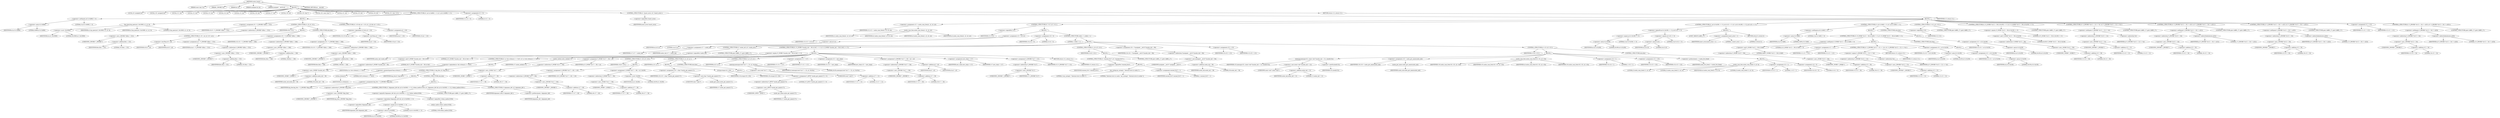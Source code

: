 digraph cache_insert {  
"1000117" [label = "(METHOD,cache_insert)" ]
"1000118" [label = "(PARAM,const char *a1)" ]
"1000119" [label = "(PARAM,_DWORD *a2)" ]
"1000120" [label = "(PARAM,int a3)" ]
"1000121" [label = "(PARAM,unsigned int a4)" ]
"1000122" [label = "(PARAM,unsigned __int16 a5)" ]
"1000123" [label = "(BLOCK,,)" ]
"1000124" [label = "(LOCAL,v9: unsigned int)" ]
"1000125" [label = "(LOCAL,v10: unsigned int)" ]
"1000126" [label = "(LOCAL,v11: int)" ]
"1000127" [label = "(LOCAL,v12: int)" ]
"1000128" [label = "(LOCAL,v13: int)" ]
"1000129" [label = "(LOCAL,v14: int)" ]
"1000130" [label = "(LOCAL,v15: int)" ]
"1000131" [label = "(LOCAL,v16: int)" ]
"1000132" [label = "(LOCAL,v17: int)" ]
"1000133" [label = "(LOCAL,v18: int)" ]
"1000134" [label = "(LOCAL,v19: char *)" ]
"1000135" [label = "(LOCAL,v20: const char *)" ]
"1000136" [label = "(LOCAL,v21: int)" ]
"1000137" [label = "(LOCAL,v23: int)" ]
"1000138" [label = "(LOCAL,v24: int)" ]
"1000139" [label = "(LOCAL,v25: char [ 16 ])" ]
"1000140" [label = "(CONTROL_STRUCTURE,if ( (a5 & 0x980) != 0 ),if ( (a5 & 0x980) != 0 ))" ]
"1000141" [label = "(<operator>.notEquals,(a5 & 0x980) != 0)" ]
"1000142" [label = "(<operator>.and,a5 & 0x980)" ]
"1000143" [label = "(IDENTIFIER,a5,a5 & 0x980)" ]
"1000144" [label = "(LITERAL,0x980,a5 & 0x980)" ]
"1000145" [label = "(LITERAL,0,(a5 & 0x980) != 0)" ]
"1000146" [label = "(BLOCK,,)" ]
"1000147" [label = "(log_query,log_query(a5 | 0x10000, a1, a2, 0))" ]
"1000148" [label = "(<operator>.or,a5 | 0x10000)" ]
"1000149" [label = "(IDENTIFIER,a5,a5 | 0x10000)" ]
"1000150" [label = "(LITERAL,0x10000,a5 | 0x10000)" ]
"1000151" [label = "(IDENTIFIER,a1,log_query(a5 | 0x10000, a1, a2, 0))" ]
"1000152" [label = "(IDENTIFIER,a2,log_query(a5 | 0x10000, a1, a2, 0))" ]
"1000153" [label = "(LITERAL,0,log_query(a5 | 0x10000, a1, a2, 0))" ]
"1000154" [label = "(<operator>.assignment,v9 = *(_DWORD *)(fbss + 252))" ]
"1000155" [label = "(IDENTIFIER,v9,v9 = *(_DWORD *)(fbss + 252))" ]
"1000156" [label = "(<operator>.indirection,*(_DWORD *)(fbss + 252))" ]
"1000157" [label = "(<operator>.cast,(_DWORD *)(fbss + 252))" ]
"1000158" [label = "(UNKNOWN,_DWORD *,_DWORD *)" ]
"1000159" [label = "(<operator>.addition,fbss + 252)" ]
"1000160" [label = "(IDENTIFIER,fbss,fbss + 252)" ]
"1000161" [label = "(LITERAL,252,fbss + 252)" ]
"1000162" [label = "(CONTROL_STRUCTURE,if ( v9 ),if ( v9 ))" ]
"1000163" [label = "(IDENTIFIER,v9,if ( v9 ))" ]
"1000164" [label = "(BLOCK,,)" ]
"1000165" [label = "(CONTROL_STRUCTURE,if ( v9 < a4 ),if ( v9 < a4 ))" ]
"1000166" [label = "(<operator>.lessThan,v9 < a4)" ]
"1000167" [label = "(IDENTIFIER,v9,v9 < a4)" ]
"1000168" [label = "(IDENTIFIER,a4,v9 < a4)" ]
"1000169" [label = "(<operator>.assignment,a4 = *(_DWORD *)(fbss + 252))" ]
"1000170" [label = "(IDENTIFIER,a4,a4 = *(_DWORD *)(fbss + 252))" ]
"1000171" [label = "(<operator>.indirection,*(_DWORD *)(fbss + 252))" ]
"1000172" [label = "(<operator>.cast,(_DWORD *)(fbss + 252))" ]
"1000173" [label = "(UNKNOWN,_DWORD *,_DWORD *)" ]
"1000174" [label = "(<operator>.addition,fbss + 252)" ]
"1000175" [label = "(IDENTIFIER,fbss,fbss + 252)" ]
"1000176" [label = "(LITERAL,252,fbss + 252)" ]
"1000177" [label = "(<operator>.assignment,v10 = *(_DWORD *)(fbss + 248))" ]
"1000178" [label = "(IDENTIFIER,v10,v10 = *(_DWORD *)(fbss + 248))" ]
"1000179" [label = "(<operator>.indirection,*(_DWORD *)(fbss + 248))" ]
"1000180" [label = "(<operator>.cast,(_DWORD *)(fbss + 248))" ]
"1000181" [label = "(UNKNOWN,_DWORD *,_DWORD *)" ]
"1000182" [label = "(<operator>.addition,fbss + 248)" ]
"1000183" [label = "(IDENTIFIER,fbss,fbss + 248)" ]
"1000184" [label = "(LITERAL,248,fbss + 248)" ]
"1000185" [label = "(CONTROL_STRUCTURE,else,else)" ]
"1000186" [label = "(BLOCK,,)" ]
"1000187" [label = "(<operator>.assignment,v10 = *(_DWORD *)(fbss + 248))" ]
"1000188" [label = "(IDENTIFIER,v10,v10 = *(_DWORD *)(fbss + 248))" ]
"1000189" [label = "(<operator>.indirection,*(_DWORD *)(fbss + 248))" ]
"1000190" [label = "(<operator>.cast,(_DWORD *)(fbss + 248))" ]
"1000191" [label = "(UNKNOWN,_DWORD *,_DWORD *)" ]
"1000192" [label = "(<operator>.addition,fbss + 248)" ]
"1000193" [label = "(IDENTIFIER,fbss,fbss + 248)" ]
"1000194" [label = "(LITERAL,248,fbss + 248)" ]
"1000195" [label = "(CONTROL_STRUCTURE,if ( v10 && a4 < v10 ),if ( v10 && a4 < v10 ))" ]
"1000196" [label = "(<operator>.logicalAnd,v10 && a4 < v10)" ]
"1000197" [label = "(IDENTIFIER,v10,v10 && a4 < v10)" ]
"1000198" [label = "(<operator>.lessThan,a4 < v10)" ]
"1000199" [label = "(IDENTIFIER,a4,a4 < v10)" ]
"1000200" [label = "(IDENTIFIER,v10,a4 < v10)" ]
"1000201" [label = "(<operator>.assignment,a4 = v10)" ]
"1000202" [label = "(IDENTIFIER,a4,a4 = v10)" ]
"1000203" [label = "(IDENTIFIER,v10,a4 = v10)" ]
"1000204" [label = "(<operator>.assignment,v11 = 0)" ]
"1000205" [label = "(IDENTIFIER,v11,v11 = 0)" ]
"1000206" [label = "(LITERAL,0,v11 = 0)" ]
"1000207" [label = "(CONTROL_STRUCTURE,if ( !insert_error ),if ( !insert_error ))" ]
"1000208" [label = "(<operator>.logicalNot,!insert_error)" ]
"1000209" [label = "(IDENTIFIER,insert_error,!insert_error)" ]
"1000210" [label = "(BLOCK,,)" ]
"1000211" [label = "(<operator>.assignment,v12 = cache_scan_free(a1, a2, a3, a5))" ]
"1000212" [label = "(IDENTIFIER,v12,v12 = cache_scan_free(a1, a2, a3, a5))" ]
"1000213" [label = "(cache_scan_free,cache_scan_free(a1, a2, a3, a5))" ]
"1000214" [label = "(IDENTIFIER,a1,cache_scan_free(a1, a2, a3, a5))" ]
"1000215" [label = "(IDENTIFIER,a2,cache_scan_free(a1, a2, a3, a5))" ]
"1000216" [label = "(IDENTIFIER,a3,cache_scan_free(a1, a2, a3, a5))" ]
"1000217" [label = "(IDENTIFIER,a5,cache_scan_free(a1, a2, a3, a5))" ]
"1000218" [label = "(CONTROL_STRUCTURE,if ( !v12 ),if ( !v12 ))" ]
"1000219" [label = "(<operator>.logicalNot,!v12)" ]
"1000220" [label = "(IDENTIFIER,v12,!v12)" ]
"1000221" [label = "(BLOCK,,)" ]
"1000222" [label = "(<operator>.assignment,v13 = a5 & 4)" ]
"1000223" [label = "(IDENTIFIER,v13,v13 = a5 & 4)" ]
"1000224" [label = "(<operator>.and,a5 & 4)" ]
"1000225" [label = "(IDENTIFIER,a5,a5 & 4)" ]
"1000226" [label = "(LITERAL,4,a5 & 4)" ]
"1000227" [label = "(<operator>.assignment,v14 = 0)" ]
"1000228" [label = "(IDENTIFIER,v14,v14 = 0)" ]
"1000229" [label = "(LITERAL,0,v14 = 0)" ]
"1000230" [label = "(CONTROL_STRUCTURE,while ( 1 ),while ( 1 ))" ]
"1000231" [label = "(LITERAL,1,while ( 1 ))" ]
"1000232" [label = "(BLOCK,,)" ]
"1000233" [label = "(<operator>.assignment,v17 = cache_tail)" ]
"1000234" [label = "(IDENTIFIER,v17,v17 = cache_tail)" ]
"1000235" [label = "(IDENTIFIER,cache_tail,v17 = cache_tail)" ]
"1000236" [label = "(CONTROL_STRUCTURE,if ( !cache_tail ),if ( !cache_tail ))" ]
"1000237" [label = "(<operator>.logicalNot,!cache_tail)" ]
"1000238" [label = "(IDENTIFIER,cache_tail,!cache_tail)" ]
"1000239" [label = "(CONTROL_STRUCTURE,goto LABEL_27;,goto LABEL_27;)" ]
"1000240" [label = "(CONTROL_STRUCTURE,if ( (*(_WORD *)(cache_tail + 36) & 0xC) == 0 ),if ( (*(_WORD *)(cache_tail + 36) & 0xC) == 0 ))" ]
"1000241" [label = "(<operator>.equals,(*(_WORD *)(cache_tail + 36) & 0xC) == 0)" ]
"1000242" [label = "(<operator>.and,*(_WORD *)(cache_tail + 36) & 0xC)" ]
"1000243" [label = "(<operator>.indirection,*(_WORD *)(cache_tail + 36))" ]
"1000244" [label = "(<operator>.cast,(_WORD *)(cache_tail + 36))" ]
"1000245" [label = "(UNKNOWN,_WORD *,_WORD *)" ]
"1000246" [label = "(<operator>.addition,cache_tail + 36)" ]
"1000247" [label = "(IDENTIFIER,cache_tail,cache_tail + 36)" ]
"1000248" [label = "(LITERAL,36,cache_tail + 36)" ]
"1000249" [label = "(LITERAL,0xC,*(_WORD *)(cache_tail + 36) & 0xC)" ]
"1000250" [label = "(LITERAL,0,(*(_WORD *)(cache_tail + 36) & 0xC) == 0)" ]
"1000251" [label = "(BLOCK,,)" ]
"1000252" [label = "(CONTROL_STRUCTURE,if ( a1 && strlen(a1) >= 0x32 ),if ( a1 && strlen(a1) >= 0x32 ))" ]
"1000253" [label = "(<operator>.logicalAnd,a1 && strlen(a1) >= 0x32)" ]
"1000254" [label = "(IDENTIFIER,a1,a1 && strlen(a1) >= 0x32)" ]
"1000255" [label = "(<operator>.greaterEqualsThan,strlen(a1) >= 0x32)" ]
"1000256" [label = "(strlen,strlen(a1))" ]
"1000257" [label = "(IDENTIFIER,a1,strlen(a1))" ]
"1000258" [label = "(LITERAL,0x32,strlen(a1) >= 0x32)" ]
"1000259" [label = "(BLOCK,,)" ]
"1000260" [label = "(CONTROL_STRUCTURE,if ( big_free ),if ( big_free ))" ]
"1000261" [label = "(IDENTIFIER,big_free,if ( big_free ))" ]
"1000262" [label = "(BLOCK,,)" ]
"1000263" [label = "(<operator>.assignment,big_free = *(_DWORD *)big_free)" ]
"1000264" [label = "(IDENTIFIER,big_free,big_free = *(_DWORD *)big_free)" ]
"1000265" [label = "(<operator>.indirection,*(_DWORD *)big_free)" ]
"1000266" [label = "(<operator>.cast,(_DWORD *)big_free)" ]
"1000267" [label = "(UNKNOWN,_DWORD *,_DWORD *)" ]
"1000268" [label = "(IDENTIFIER,big_free,(_DWORD *)big_free)" ]
"1000269" [label = "(CONTROL_STRUCTURE,else,else)" ]
"1000270" [label = "(BLOCK,,)" ]
"1000271" [label = "(CONTROL_STRUCTURE,if ( !bignames_left && (a5 & 0x5000) == 0 || !whine_malloc(1028) ),if ( !bignames_left && (a5 & 0x5000) == 0 || !whine_malloc(1028) ))" ]
"1000272" [label = "(<operator>.logicalOr,!bignames_left && (a5 & 0x5000) == 0 || !whine_malloc(1028))" ]
"1000273" [label = "(<operator>.logicalAnd,!bignames_left && (a5 & 0x5000) == 0)" ]
"1000274" [label = "(<operator>.logicalNot,!bignames_left)" ]
"1000275" [label = "(IDENTIFIER,bignames_left,!bignames_left)" ]
"1000276" [label = "(<operator>.equals,(a5 & 0x5000) == 0)" ]
"1000277" [label = "(<operator>.and,a5 & 0x5000)" ]
"1000278" [label = "(IDENTIFIER,a5,a5 & 0x5000)" ]
"1000279" [label = "(LITERAL,0x5000,a5 & 0x5000)" ]
"1000280" [label = "(LITERAL,0,(a5 & 0x5000) == 0)" ]
"1000281" [label = "(<operator>.logicalNot,!whine_malloc(1028))" ]
"1000282" [label = "(whine_malloc,whine_malloc(1028))" ]
"1000283" [label = "(LITERAL,1028,whine_malloc(1028))" ]
"1000284" [label = "(CONTROL_STRUCTURE,goto LABEL_27;,goto LABEL_27;)" ]
"1000285" [label = "(CONTROL_STRUCTURE,if ( bignames_left ),if ( bignames_left ))" ]
"1000286" [label = "(IDENTIFIER,bignames_left,if ( bignames_left ))" ]
"1000287" [label = "(<operator>.preDecrement,--bignames_left)" ]
"1000288" [label = "(IDENTIFIER,bignames_left,--bignames_left)" ]
"1000289" [label = "(cache_unlink,cache_unlink(v17))" ]
"1000290" [label = "(IDENTIFIER,v17,cache_unlink(v17))" ]
"1000291" [label = "(<operator>.assignment,*(_WORD *)(v17 + 36) = a5)" ]
"1000292" [label = "(<operator>.indirection,*(_WORD *)(v17 + 36))" ]
"1000293" [label = "(<operator>.cast,(_WORD *)(v17 + 36))" ]
"1000294" [label = "(UNKNOWN,_WORD *,_WORD *)" ]
"1000295" [label = "(<operator>.addition,v17 + 36)" ]
"1000296" [label = "(IDENTIFIER,v17,v17 + 36)" ]
"1000297" [label = "(LITERAL,36,v17 + 36)" ]
"1000298" [label = "(IDENTIFIER,a5,*(_WORD *)(v17 + 36) = a5)" ]
"1000299" [label = "(CONTROL_STRUCTURE,if ( v18 ),if ( v18 ))" ]
"1000300" [label = "(IDENTIFIER,v18,if ( v18 ))" ]
"1000301" [label = "(BLOCK,,)" ]
"1000302" [label = "(<operator>.assignment,*(_DWORD *)(v17 + 40) = v18)" ]
"1000303" [label = "(<operator>.indirection,*(_DWORD *)(v17 + 40))" ]
"1000304" [label = "(<operator>.cast,(_DWORD *)(v17 + 40))" ]
"1000305" [label = "(UNKNOWN,_DWORD *,_DWORD *)" ]
"1000306" [label = "(<operator>.addition,v17 + 40)" ]
"1000307" [label = "(IDENTIFIER,v17,v17 + 40)" ]
"1000308" [label = "(LITERAL,40,v17 + 40)" ]
"1000309" [label = "(IDENTIFIER,v18,*(_DWORD *)(v17 + 40) = v18)" ]
"1000310" [label = "(<operator>.assignment,*(_WORD *)(v17 + 36) = a5 | 0x200)" ]
"1000311" [label = "(<operator>.indirection,*(_WORD *)(v17 + 36))" ]
"1000312" [label = "(<operator>.cast,(_WORD *)(v17 + 36))" ]
"1000313" [label = "(UNKNOWN,_WORD *,_WORD *)" ]
"1000314" [label = "(<operator>.addition,v17 + 36)" ]
"1000315" [label = "(IDENTIFIER,v17,v17 + 36)" ]
"1000316" [label = "(LITERAL,36,v17 + 36)" ]
"1000317" [label = "(<operator>.or,a5 | 0x200)" ]
"1000318" [label = "(IDENTIFIER,a5,a5 | 0x200)" ]
"1000319" [label = "(LITERAL,0x200,a5 | 0x200)" ]
"1000320" [label = "(CONTROL_STRUCTURE,if ( a1 ),if ( a1 ))" ]
"1000321" [label = "(IDENTIFIER,a1,if ( a1 ))" ]
"1000322" [label = "(BLOCK,,)" ]
"1000323" [label = "(<operator>.assignment,v19 = (char *)cache_get_name(v17))" ]
"1000324" [label = "(IDENTIFIER,v19,v19 = (char *)cache_get_name(v17))" ]
"1000325" [label = "(<operator>.cast,(char *)cache_get_name(v17))" ]
"1000326" [label = "(UNKNOWN,char *,char *)" ]
"1000327" [label = "(cache_get_name,cache_get_name(v17))" ]
"1000328" [label = "(IDENTIFIER,v17,cache_get_name(v17))" ]
"1000329" [label = "(strcpy,strcpy(v19, v20))" ]
"1000330" [label = "(IDENTIFIER,v19,strcpy(v19, v20))" ]
"1000331" [label = "(IDENTIFIER,v20,strcpy(v19, v20))" ]
"1000332" [label = "(CONTROL_STRUCTURE,else,else)" ]
"1000333" [label = "(BLOCK,,)" ]
"1000334" [label = "(<operator>.assignment,*(_BYTE *)cache_get_name(v17) = 0)" ]
"1000335" [label = "(<operator>.indirection,*(_BYTE *)cache_get_name(v17))" ]
"1000336" [label = "(<operator>.cast,(_BYTE *)cache_get_name(v17))" ]
"1000337" [label = "(UNKNOWN,_BYTE *,_BYTE *)" ]
"1000338" [label = "(cache_get_name,cache_get_name(v17))" ]
"1000339" [label = "(IDENTIFIER,v17,cache_get_name(v17))" ]
"1000340" [label = "(LITERAL,0,*(_BYTE *)cache_get_name(v17) = 0)" ]
"1000341" [label = "(CONTROL_STRUCTURE,if ( a2 ),if ( a2 ))" ]
"1000342" [label = "(IDENTIFIER,a2,if ( a2 ))" ]
"1000343" [label = "(memcpy,memcpy((void *)(v17 + 12), a2, 0x10u))" ]
"1000344" [label = "(<operator>.cast,(void *)(v17 + 12))" ]
"1000345" [label = "(UNKNOWN,void *,void *)" ]
"1000346" [label = "(<operator>.addition,v17 + 12)" ]
"1000347" [label = "(IDENTIFIER,v17,v17 + 12)" ]
"1000348" [label = "(LITERAL,12,v17 + 12)" ]
"1000349" [label = "(IDENTIFIER,a2,memcpy((void *)(v17 + 12), a2, 0x10u))" ]
"1000350" [label = "(LITERAL,0x10u,memcpy((void *)(v17 + 12), a2, 0x10u))" ]
"1000351" [label = "(<operator>.assignment,v11 = v17)" ]
"1000352" [label = "(IDENTIFIER,v11,v11 = v17)" ]
"1000353" [label = "(IDENTIFIER,v17,v11 = v17)" ]
"1000354" [label = "(<operator>.assignment,v21 = new_chain)" ]
"1000355" [label = "(IDENTIFIER,v21,v21 = new_chain)" ]
"1000356" [label = "(IDENTIFIER,new_chain,v21 = new_chain)" ]
"1000357" [label = "(<operator>.assignment,*(_DWORD *)(v17 + 28) = a4 + a3)" ]
"1000358" [label = "(<operator>.indirection,*(_DWORD *)(v17 + 28))" ]
"1000359" [label = "(<operator>.cast,(_DWORD *)(v17 + 28))" ]
"1000360" [label = "(UNKNOWN,_DWORD *,_DWORD *)" ]
"1000361" [label = "(<operator>.addition,v17 + 28)" ]
"1000362" [label = "(IDENTIFIER,v17,v17 + 28)" ]
"1000363" [label = "(LITERAL,28,v17 + 28)" ]
"1000364" [label = "(<operator>.addition,a4 + a3)" ]
"1000365" [label = "(IDENTIFIER,a4,a4 + a3)" ]
"1000366" [label = "(IDENTIFIER,a3,a4 + a3)" ]
"1000367" [label = "(<operator>.assignment,new_chain = v17)" ]
"1000368" [label = "(IDENTIFIER,new_chain,new_chain = v17)" ]
"1000369" [label = "(IDENTIFIER,v17,new_chain = v17)" ]
"1000370" [label = "(<operator>.assignment,*(_DWORD *)v17 = v21)" ]
"1000371" [label = "(<operator>.indirection,*(_DWORD *)v17)" ]
"1000372" [label = "(<operator>.cast,(_DWORD *)v17)" ]
"1000373" [label = "(UNKNOWN,_DWORD *,_DWORD *)" ]
"1000374" [label = "(IDENTIFIER,v17,(_DWORD *)v17)" ]
"1000375" [label = "(IDENTIFIER,v21,*(_DWORD *)v17 = v21)" ]
"1000376" [label = "(RETURN,return v11;,return v11;)" ]
"1000377" [label = "(IDENTIFIER,v11,return v11;)" ]
"1000378" [label = "(CONTROL_STRUCTURE,if ( v14 ),if ( v14 ))" ]
"1000379" [label = "(IDENTIFIER,v14,if ( v14 ))" ]
"1000380" [label = "(BLOCK,,)" ]
"1000381" [label = "(CONTROL_STRUCTURE,if ( !warned_8147 ),if ( !warned_8147 ))" ]
"1000382" [label = "(<operator>.logicalNot,!warned_8147)" ]
"1000383" [label = "(IDENTIFIER,warned_8147,!warned_8147)" ]
"1000384" [label = "(BLOCK,,)" ]
"1000385" [label = "(my_syslog,my_syslog(3, \"Internal error in cache.\"))" ]
"1000386" [label = "(LITERAL,3,my_syslog(3, \"Internal error in cache.\"))" ]
"1000387" [label = "(LITERAL,\"Internal error in cache.\",my_syslog(3, \"Internal error in cache.\"))" ]
"1000388" [label = "(<operator>.assignment,warned_8147 = 1)" ]
"1000389" [label = "(IDENTIFIER,warned_8147,warned_8147 = 1)" ]
"1000390" [label = "(LITERAL,1,warned_8147 = 1)" ]
"1000391" [label = "(CONTROL_STRUCTURE,goto LABEL_27;,goto LABEL_27;)" ]
"1000392" [label = "(<operator>.assignment,v24 = *(unsigned __int16 *)(cache_tail + 36))" ]
"1000393" [label = "(IDENTIFIER,v24,v24 = *(unsigned __int16 *)(cache_tail + 36))" ]
"1000394" [label = "(<operator>.indirection,*(unsigned __int16 *)(cache_tail + 36))" ]
"1000395" [label = "(<operator>.cast,(unsigned __int16 *)(cache_tail + 36))" ]
"1000396" [label = "(UNKNOWN,unsigned __int16 *,unsigned __int16 *)" ]
"1000397" [label = "(<operator>.addition,cache_tail + 36)" ]
"1000398" [label = "(IDENTIFIER,cache_tail,cache_tail + 36)" ]
"1000399" [label = "(LITERAL,36,cache_tail + 36)" ]
"1000400" [label = "(<operator>.assignment,v23 = v13)" ]
"1000401" [label = "(IDENTIFIER,v23,v23 = v13)" ]
"1000402" [label = "(IDENTIFIER,v13,v23 = v13)" ]
"1000403" [label = "(CONTROL_STRUCTURE,if ( v13 ),if ( v13 ))" ]
"1000404" [label = "(IDENTIFIER,v13,if ( v13 ))" ]
"1000405" [label = "(BLOCK,,)" ]
"1000406" [label = "(memcpy,memcpy(v25, (const void *)(cache_tail + 12), sizeof(v25)))" ]
"1000407" [label = "(IDENTIFIER,v25,memcpy(v25, (const void *)(cache_tail + 12), sizeof(v25)))" ]
"1000408" [label = "(<operator>.cast,(const void *)(cache_tail + 12))" ]
"1000409" [label = "(UNKNOWN,const void *,const void *)" ]
"1000410" [label = "(<operator>.addition,cache_tail + 12)" ]
"1000411" [label = "(IDENTIFIER,cache_tail,cache_tail + 12)" ]
"1000412" [label = "(LITERAL,12,cache_tail + 12)" ]
"1000413" [label = "(<operator>.sizeOf,sizeof(v25))" ]
"1000414" [label = "(IDENTIFIER,v25,sizeof(v25))" ]
"1000415" [label = "(<operator>.assignment,v16 = cache_get_name(cache_tail))" ]
"1000416" [label = "(IDENTIFIER,v16,v16 = cache_get_name(cache_tail))" ]
"1000417" [label = "(cache_get_name,cache_get_name(cache_tail))" ]
"1000418" [label = "(IDENTIFIER,cache_tail,cache_get_name(cache_tail))" ]
"1000419" [label = "(cache_scan_free,cache_scan_free(v16, v25, a3, v24))" ]
"1000420" [label = "(IDENTIFIER,v16,cache_scan_free(v16, v25, a3, v24))" ]
"1000421" [label = "(IDENTIFIER,v25,cache_scan_free(v16, v25, a3, v24))" ]
"1000422" [label = "(IDENTIFIER,a3,cache_scan_free(v16, v25, a3, v24))" ]
"1000423" [label = "(IDENTIFIER,v24,cache_scan_free(v16, v25, a3, v24))" ]
"1000424" [label = "(<operator>.assignment,v14 = 1)" ]
"1000425" [label = "(IDENTIFIER,v14,v14 = 1)" ]
"1000426" [label = "(LITERAL,1,v14 = 1)" ]
"1000427" [label = "(<operator>.assignment,v13 = v23)" ]
"1000428" [label = "(IDENTIFIER,v13,v13 = v23)" ]
"1000429" [label = "(IDENTIFIER,v23,v13 = v23)" ]
"1000430" [label = "(<operator>.preIncrement,++cache_live_freed)" ]
"1000431" [label = "(IDENTIFIER,cache_live_freed,++cache_live_freed)" ]
"1000432" [label = "(CONTROL_STRUCTURE,else,else)" ]
"1000433" [label = "(BLOCK,,)" ]
"1000434" [label = "(cache_scan_free,cache_scan_free(0, 0, a3, 0))" ]
"1000435" [label = "(LITERAL,0,cache_scan_free(0, 0, a3, 0))" ]
"1000436" [label = "(LITERAL,0,cache_scan_free(0, 0, a3, 0))" ]
"1000437" [label = "(IDENTIFIER,a3,cache_scan_free(0, 0, a3, 0))" ]
"1000438" [label = "(LITERAL,0,cache_scan_free(0, 0, a3, 0))" ]
"1000439" [label = "(<operator>.assignment,v13 = 1)" ]
"1000440" [label = "(IDENTIFIER,v13,v13 = 1)" ]
"1000441" [label = "(LITERAL,1,v13 = 1)" ]
"1000442" [label = "(<operator>.assignment,v14 = 0)" ]
"1000443" [label = "(IDENTIFIER,v14,v14 = 0)" ]
"1000444" [label = "(LITERAL,0,v14 = 0)" ]
"1000445" [label = "(CONTROL_STRUCTURE,if ( (a5 & 0x180) == 0 || (a5 & 8) == 0 ),if ( (a5 & 0x180) == 0 || (a5 & 8) == 0 ))" ]
"1000446" [label = "(<operator>.logicalOr,(a5 & 0x180) == 0 || (a5 & 8) == 0)" ]
"1000447" [label = "(<operator>.equals,(a5 & 0x180) == 0)" ]
"1000448" [label = "(<operator>.and,a5 & 0x180)" ]
"1000449" [label = "(IDENTIFIER,a5,a5 & 0x180)" ]
"1000450" [label = "(LITERAL,0x180,a5 & 0x180)" ]
"1000451" [label = "(LITERAL,0,(a5 & 0x180) == 0)" ]
"1000452" [label = "(<operator>.equals,(a5 & 8) == 0)" ]
"1000453" [label = "(<operator>.and,a5 & 8)" ]
"1000454" [label = "(IDENTIFIER,a5,a5 & 8)" ]
"1000455" [label = "(LITERAL,8,a5 & 8)" ]
"1000456" [label = "(LITERAL,0,(a5 & 8) == 0)" ]
"1000457" [label = "(BLOCK,,)" ]
"1000458" [label = "(JUMP_TARGET,LABEL_27)" ]
"1000459" [label = "(<operator>.assignment,insert_error = 1)" ]
"1000460" [label = "(IDENTIFIER,insert_error,insert_error = 1)" ]
"1000461" [label = "(LITERAL,1,insert_error = 1)" ]
"1000462" [label = "(RETURN,return 0;,return 0;)" ]
"1000463" [label = "(LITERAL,0,return 0;)" ]
"1000464" [label = "(CONTROL_STRUCTURE,if ( (a5 & 0x80) != 0 ),if ( (a5 & 0x80) != 0 ))" ]
"1000465" [label = "(<operator>.notEquals,(a5 & 0x80) != 0)" ]
"1000466" [label = "(<operator>.and,a5 & 0x80)" ]
"1000467" [label = "(IDENTIFIER,a5,a5 & 0x80)" ]
"1000468" [label = "(LITERAL,0x80,a5 & 0x80)" ]
"1000469" [label = "(LITERAL,0,(a5 & 0x80) != 0)" ]
"1000470" [label = "(BLOCK,,)" ]
"1000471" [label = "(CONTROL_STRUCTURE,if ( (*(_WORD *)(v12 + 36) & 0x80) != 0 ),if ( (*(_WORD *)(v12 + 36) & 0x80) != 0 ))" ]
"1000472" [label = "(<operator>.notEquals,(*(_WORD *)(v12 + 36) & 0x80) != 0)" ]
"1000473" [label = "(<operator>.and,*(_WORD *)(v12 + 36) & 0x80)" ]
"1000474" [label = "(<operator>.indirection,*(_WORD *)(v12 + 36))" ]
"1000475" [label = "(<operator>.cast,(_WORD *)(v12 + 36))" ]
"1000476" [label = "(UNKNOWN,_WORD *,_WORD *)" ]
"1000477" [label = "(<operator>.addition,v12 + 36)" ]
"1000478" [label = "(IDENTIFIER,v12,v12 + 36)" ]
"1000479" [label = "(LITERAL,36,v12 + 36)" ]
"1000480" [label = "(LITERAL,0x80,*(_WORD *)(v12 + 36) & 0x80)" ]
"1000481" [label = "(LITERAL,0,(*(_WORD *)(v12 + 36) & 0x80) != 0)" ]
"1000482" [label = "(BLOCK,,)" ]
"1000483" [label = "(<operator>.assignment,v11 = v12)" ]
"1000484" [label = "(IDENTIFIER,v11,v11 = v12)" ]
"1000485" [label = "(IDENTIFIER,v12,v11 = v12)" ]
"1000486" [label = "(CONTROL_STRUCTURE,if ( *(_DWORD *)(v12 + 12) == *a2 ),if ( *(_DWORD *)(v12 + 12) == *a2 ))" ]
"1000487" [label = "(<operator>.equals,*(_DWORD *)(v12 + 12) == *a2)" ]
"1000488" [label = "(<operator>.indirection,*(_DWORD *)(v12 + 12))" ]
"1000489" [label = "(<operator>.cast,(_DWORD *)(v12 + 12))" ]
"1000490" [label = "(UNKNOWN,_DWORD *,_DWORD *)" ]
"1000491" [label = "(<operator>.addition,v12 + 12)" ]
"1000492" [label = "(IDENTIFIER,v12,v12 + 12)" ]
"1000493" [label = "(LITERAL,12,v12 + 12)" ]
"1000494" [label = "(<operator>.indirection,*a2)" ]
"1000495" [label = "(IDENTIFIER,a2,*(_DWORD *)(v12 + 12) == *a2)" ]
"1000496" [label = "(RETURN,return v11;,return v11;)" ]
"1000497" [label = "(IDENTIFIER,v11,return v11;)" ]
"1000498" [label = "(<operator>.assignment,v15 = a5 & 0x100)" ]
"1000499" [label = "(IDENTIFIER,v15,v15 = a5 & 0x100)" ]
"1000500" [label = "(<operator>.and,a5 & 0x100)" ]
"1000501" [label = "(IDENTIFIER,a5,a5 & 0x100)" ]
"1000502" [label = "(LITERAL,0x100,a5 & 0x100)" ]
"1000503" [label = "(CONTROL_STRUCTURE,else,else)" ]
"1000504" [label = "(BLOCK,,)" ]
"1000505" [label = "(<operator>.assignment,v15 = a5 & 0x100)" ]
"1000506" [label = "(IDENTIFIER,v15,v15 = a5 & 0x100)" ]
"1000507" [label = "(<operator>.and,a5 & 0x100)" ]
"1000508" [label = "(IDENTIFIER,a5,a5 & 0x100)" ]
"1000509" [label = "(LITERAL,0x100,a5 & 0x100)" ]
"1000510" [label = "(CONTROL_STRUCTURE,else,else)" ]
"1000511" [label = "(BLOCK,,)" ]
"1000512" [label = "(<operator>.assignment,v15 = a5 & 0x100)" ]
"1000513" [label = "(IDENTIFIER,v15,v15 = a5 & 0x100)" ]
"1000514" [label = "(<operator>.and,a5 & 0x100)" ]
"1000515" [label = "(IDENTIFIER,a5,a5 & 0x100)" ]
"1000516" [label = "(LITERAL,0x100,a5 & 0x100)" ]
"1000517" [label = "(CONTROL_STRUCTURE,if ( !v15 ),if ( !v15 ))" ]
"1000518" [label = "(<operator>.logicalNot,!v15)" ]
"1000519" [label = "(IDENTIFIER,v15,!v15)" ]
"1000520" [label = "(CONTROL_STRUCTURE,goto LABEL_27;,goto LABEL_27;)" ]
"1000521" [label = "(CONTROL_STRUCTURE,if ( (*(_WORD *)(v12 + 36) & 0x100) == 0 ),if ( (*(_WORD *)(v12 + 36) & 0x100) == 0 ))" ]
"1000522" [label = "(<operator>.equals,(*(_WORD *)(v12 + 36) & 0x100) == 0)" ]
"1000523" [label = "(<operator>.and,*(_WORD *)(v12 + 36) & 0x100)" ]
"1000524" [label = "(<operator>.indirection,*(_WORD *)(v12 + 36))" ]
"1000525" [label = "(<operator>.cast,(_WORD *)(v12 + 36))" ]
"1000526" [label = "(UNKNOWN,_WORD *,_WORD *)" ]
"1000527" [label = "(<operator>.addition,v12 + 36)" ]
"1000528" [label = "(IDENTIFIER,v12,v12 + 36)" ]
"1000529" [label = "(LITERAL,36,v12 + 36)" ]
"1000530" [label = "(LITERAL,0x100,*(_WORD *)(v12 + 36) & 0x100)" ]
"1000531" [label = "(LITERAL,0,(*(_WORD *)(v12 + 36) & 0x100) == 0)" ]
"1000532" [label = "(CONTROL_STRUCTURE,goto LABEL_27;,goto LABEL_27;)" ]
"1000533" [label = "(CONTROL_STRUCTURE,if ( *(_DWORD *)(v12 + 12) != *a2 ),if ( *(_DWORD *)(v12 + 12) != *a2 ))" ]
"1000534" [label = "(<operator>.notEquals,*(_DWORD *)(v12 + 12) != *a2)" ]
"1000535" [label = "(<operator>.indirection,*(_DWORD *)(v12 + 12))" ]
"1000536" [label = "(<operator>.cast,(_DWORD *)(v12 + 12))" ]
"1000537" [label = "(UNKNOWN,_DWORD *,_DWORD *)" ]
"1000538" [label = "(<operator>.addition,v12 + 12)" ]
"1000539" [label = "(IDENTIFIER,v12,v12 + 12)" ]
"1000540" [label = "(LITERAL,12,v12 + 12)" ]
"1000541" [label = "(<operator>.indirection,*a2)" ]
"1000542" [label = "(IDENTIFIER,a2,*(_DWORD *)(v12 + 12) != *a2)" ]
"1000543" [label = "(CONTROL_STRUCTURE,goto LABEL_27;,goto LABEL_27;)" ]
"1000544" [label = "(CONTROL_STRUCTURE,if ( *(_DWORD *)(v12 + 16) != a2[1] ),if ( *(_DWORD *)(v12 + 16) != a2[1] ))" ]
"1000545" [label = "(<operator>.notEquals,*(_DWORD *)(v12 + 16) != a2[1])" ]
"1000546" [label = "(<operator>.indirection,*(_DWORD *)(v12 + 16))" ]
"1000547" [label = "(<operator>.cast,(_DWORD *)(v12 + 16))" ]
"1000548" [label = "(UNKNOWN,_DWORD *,_DWORD *)" ]
"1000549" [label = "(<operator>.addition,v12 + 16)" ]
"1000550" [label = "(IDENTIFIER,v12,v12 + 16)" ]
"1000551" [label = "(LITERAL,16,v12 + 16)" ]
"1000552" [label = "(<operator>.indirectIndexAccess,a2[1])" ]
"1000553" [label = "(IDENTIFIER,a2,*(_DWORD *)(v12 + 16) != a2[1])" ]
"1000554" [label = "(LITERAL,1,*(_DWORD *)(v12 + 16) != a2[1])" ]
"1000555" [label = "(CONTROL_STRUCTURE,goto LABEL_27;,goto LABEL_27;)" ]
"1000556" [label = "(CONTROL_STRUCTURE,if ( *(_DWORD *)(v12 + 20) != a2[2] ),if ( *(_DWORD *)(v12 + 20) != a2[2] ))" ]
"1000557" [label = "(<operator>.notEquals,*(_DWORD *)(v12 + 20) != a2[2])" ]
"1000558" [label = "(<operator>.indirection,*(_DWORD *)(v12 + 20))" ]
"1000559" [label = "(<operator>.cast,(_DWORD *)(v12 + 20))" ]
"1000560" [label = "(UNKNOWN,_DWORD *,_DWORD *)" ]
"1000561" [label = "(<operator>.addition,v12 + 20)" ]
"1000562" [label = "(IDENTIFIER,v12,v12 + 20)" ]
"1000563" [label = "(LITERAL,20,v12 + 20)" ]
"1000564" [label = "(<operator>.indirectIndexAccess,a2[2])" ]
"1000565" [label = "(IDENTIFIER,a2,*(_DWORD *)(v12 + 20) != a2[2])" ]
"1000566" [label = "(LITERAL,2,*(_DWORD *)(v12 + 20) != a2[2])" ]
"1000567" [label = "(CONTROL_STRUCTURE,goto LABEL_27;,goto LABEL_27;)" ]
"1000568" [label = "(<operator>.assignment,v11 = v12)" ]
"1000569" [label = "(IDENTIFIER,v11,v11 = v12)" ]
"1000570" [label = "(IDENTIFIER,v12,v11 = v12)" ]
"1000571" [label = "(CONTROL_STRUCTURE,if ( *(_DWORD *)(v12 + 24) != a2[3] ),if ( *(_DWORD *)(v12 + 24) != a2[3] ))" ]
"1000572" [label = "(<operator>.notEquals,*(_DWORD *)(v12 + 24) != a2[3])" ]
"1000573" [label = "(<operator>.indirection,*(_DWORD *)(v12 + 24))" ]
"1000574" [label = "(<operator>.cast,(_DWORD *)(v12 + 24))" ]
"1000575" [label = "(UNKNOWN,_DWORD *,_DWORD *)" ]
"1000576" [label = "(<operator>.addition,v12 + 24)" ]
"1000577" [label = "(IDENTIFIER,v12,v12 + 24)" ]
"1000578" [label = "(LITERAL,24,v12 + 24)" ]
"1000579" [label = "(<operator>.indirectIndexAccess,a2[3])" ]
"1000580" [label = "(IDENTIFIER,a2,*(_DWORD *)(v12 + 24) != a2[3])" ]
"1000581" [label = "(LITERAL,3,*(_DWORD *)(v12 + 24) != a2[3])" ]
"1000582" [label = "(CONTROL_STRUCTURE,goto LABEL_27;,goto LABEL_27;)" ]
"1000583" [label = "(RETURN,return v11;,return v11;)" ]
"1000584" [label = "(IDENTIFIER,v11,return v11;)" ]
"1000585" [label = "(METHOD_RETURN,int __fastcall)" ]
  "1000117" -> "1000118" 
  "1000117" -> "1000119" 
  "1000117" -> "1000120" 
  "1000117" -> "1000121" 
  "1000117" -> "1000122" 
  "1000117" -> "1000123" 
  "1000117" -> "1000585" 
  "1000123" -> "1000124" 
  "1000123" -> "1000125" 
  "1000123" -> "1000126" 
  "1000123" -> "1000127" 
  "1000123" -> "1000128" 
  "1000123" -> "1000129" 
  "1000123" -> "1000130" 
  "1000123" -> "1000131" 
  "1000123" -> "1000132" 
  "1000123" -> "1000133" 
  "1000123" -> "1000134" 
  "1000123" -> "1000135" 
  "1000123" -> "1000136" 
  "1000123" -> "1000137" 
  "1000123" -> "1000138" 
  "1000123" -> "1000139" 
  "1000123" -> "1000140" 
  "1000123" -> "1000204" 
  "1000123" -> "1000207" 
  "1000123" -> "1000583" 
  "1000140" -> "1000141" 
  "1000140" -> "1000146" 
  "1000141" -> "1000142" 
  "1000141" -> "1000145" 
  "1000142" -> "1000143" 
  "1000142" -> "1000144" 
  "1000146" -> "1000147" 
  "1000146" -> "1000154" 
  "1000146" -> "1000162" 
  "1000146" -> "1000195" 
  "1000147" -> "1000148" 
  "1000147" -> "1000151" 
  "1000147" -> "1000152" 
  "1000147" -> "1000153" 
  "1000148" -> "1000149" 
  "1000148" -> "1000150" 
  "1000154" -> "1000155" 
  "1000154" -> "1000156" 
  "1000156" -> "1000157" 
  "1000157" -> "1000158" 
  "1000157" -> "1000159" 
  "1000159" -> "1000160" 
  "1000159" -> "1000161" 
  "1000162" -> "1000163" 
  "1000162" -> "1000164" 
  "1000162" -> "1000185" 
  "1000164" -> "1000165" 
  "1000164" -> "1000177" 
  "1000165" -> "1000166" 
  "1000165" -> "1000169" 
  "1000166" -> "1000167" 
  "1000166" -> "1000168" 
  "1000169" -> "1000170" 
  "1000169" -> "1000171" 
  "1000171" -> "1000172" 
  "1000172" -> "1000173" 
  "1000172" -> "1000174" 
  "1000174" -> "1000175" 
  "1000174" -> "1000176" 
  "1000177" -> "1000178" 
  "1000177" -> "1000179" 
  "1000179" -> "1000180" 
  "1000180" -> "1000181" 
  "1000180" -> "1000182" 
  "1000182" -> "1000183" 
  "1000182" -> "1000184" 
  "1000185" -> "1000186" 
  "1000186" -> "1000187" 
  "1000187" -> "1000188" 
  "1000187" -> "1000189" 
  "1000189" -> "1000190" 
  "1000190" -> "1000191" 
  "1000190" -> "1000192" 
  "1000192" -> "1000193" 
  "1000192" -> "1000194" 
  "1000195" -> "1000196" 
  "1000195" -> "1000201" 
  "1000196" -> "1000197" 
  "1000196" -> "1000198" 
  "1000198" -> "1000199" 
  "1000198" -> "1000200" 
  "1000201" -> "1000202" 
  "1000201" -> "1000203" 
  "1000204" -> "1000205" 
  "1000204" -> "1000206" 
  "1000207" -> "1000208" 
  "1000207" -> "1000210" 
  "1000208" -> "1000209" 
  "1000210" -> "1000211" 
  "1000210" -> "1000218" 
  "1000210" -> "1000445" 
  "1000210" -> "1000464" 
  "1000210" -> "1000517" 
  "1000210" -> "1000521" 
  "1000210" -> "1000533" 
  "1000210" -> "1000544" 
  "1000210" -> "1000556" 
  "1000210" -> "1000568" 
  "1000210" -> "1000571" 
  "1000211" -> "1000212" 
  "1000211" -> "1000213" 
  "1000213" -> "1000214" 
  "1000213" -> "1000215" 
  "1000213" -> "1000216" 
  "1000213" -> "1000217" 
  "1000218" -> "1000219" 
  "1000218" -> "1000221" 
  "1000219" -> "1000220" 
  "1000221" -> "1000222" 
  "1000221" -> "1000227" 
  "1000221" -> "1000230" 
  "1000222" -> "1000223" 
  "1000222" -> "1000224" 
  "1000224" -> "1000225" 
  "1000224" -> "1000226" 
  "1000227" -> "1000228" 
  "1000227" -> "1000229" 
  "1000230" -> "1000231" 
  "1000230" -> "1000232" 
  "1000232" -> "1000233" 
  "1000232" -> "1000236" 
  "1000232" -> "1000240" 
  "1000232" -> "1000378" 
  "1000232" -> "1000392" 
  "1000232" -> "1000400" 
  "1000232" -> "1000403" 
  "1000233" -> "1000234" 
  "1000233" -> "1000235" 
  "1000236" -> "1000237" 
  "1000236" -> "1000239" 
  "1000237" -> "1000238" 
  "1000240" -> "1000241" 
  "1000240" -> "1000251" 
  "1000241" -> "1000242" 
  "1000241" -> "1000250" 
  "1000242" -> "1000243" 
  "1000242" -> "1000249" 
  "1000243" -> "1000244" 
  "1000244" -> "1000245" 
  "1000244" -> "1000246" 
  "1000246" -> "1000247" 
  "1000246" -> "1000248" 
  "1000251" -> "1000252" 
  "1000251" -> "1000289" 
  "1000251" -> "1000291" 
  "1000251" -> "1000299" 
  "1000251" -> "1000320" 
  "1000251" -> "1000341" 
  "1000251" -> "1000351" 
  "1000251" -> "1000354" 
  "1000251" -> "1000357" 
  "1000251" -> "1000367" 
  "1000251" -> "1000370" 
  "1000251" -> "1000376" 
  "1000252" -> "1000253" 
  "1000252" -> "1000259" 
  "1000253" -> "1000254" 
  "1000253" -> "1000255" 
  "1000255" -> "1000256" 
  "1000255" -> "1000258" 
  "1000256" -> "1000257" 
  "1000259" -> "1000260" 
  "1000260" -> "1000261" 
  "1000260" -> "1000262" 
  "1000260" -> "1000269" 
  "1000262" -> "1000263" 
  "1000263" -> "1000264" 
  "1000263" -> "1000265" 
  "1000265" -> "1000266" 
  "1000266" -> "1000267" 
  "1000266" -> "1000268" 
  "1000269" -> "1000270" 
  "1000270" -> "1000271" 
  "1000270" -> "1000285" 
  "1000271" -> "1000272" 
  "1000271" -> "1000284" 
  "1000272" -> "1000273" 
  "1000272" -> "1000281" 
  "1000273" -> "1000274" 
  "1000273" -> "1000276" 
  "1000274" -> "1000275" 
  "1000276" -> "1000277" 
  "1000276" -> "1000280" 
  "1000277" -> "1000278" 
  "1000277" -> "1000279" 
  "1000281" -> "1000282" 
  "1000282" -> "1000283" 
  "1000285" -> "1000286" 
  "1000285" -> "1000287" 
  "1000287" -> "1000288" 
  "1000289" -> "1000290" 
  "1000291" -> "1000292" 
  "1000291" -> "1000298" 
  "1000292" -> "1000293" 
  "1000293" -> "1000294" 
  "1000293" -> "1000295" 
  "1000295" -> "1000296" 
  "1000295" -> "1000297" 
  "1000299" -> "1000300" 
  "1000299" -> "1000301" 
  "1000301" -> "1000302" 
  "1000301" -> "1000310" 
  "1000302" -> "1000303" 
  "1000302" -> "1000309" 
  "1000303" -> "1000304" 
  "1000304" -> "1000305" 
  "1000304" -> "1000306" 
  "1000306" -> "1000307" 
  "1000306" -> "1000308" 
  "1000310" -> "1000311" 
  "1000310" -> "1000317" 
  "1000311" -> "1000312" 
  "1000312" -> "1000313" 
  "1000312" -> "1000314" 
  "1000314" -> "1000315" 
  "1000314" -> "1000316" 
  "1000317" -> "1000318" 
  "1000317" -> "1000319" 
  "1000320" -> "1000321" 
  "1000320" -> "1000322" 
  "1000320" -> "1000332" 
  "1000322" -> "1000323" 
  "1000322" -> "1000329" 
  "1000323" -> "1000324" 
  "1000323" -> "1000325" 
  "1000325" -> "1000326" 
  "1000325" -> "1000327" 
  "1000327" -> "1000328" 
  "1000329" -> "1000330" 
  "1000329" -> "1000331" 
  "1000332" -> "1000333" 
  "1000333" -> "1000334" 
  "1000334" -> "1000335" 
  "1000334" -> "1000340" 
  "1000335" -> "1000336" 
  "1000336" -> "1000337" 
  "1000336" -> "1000338" 
  "1000338" -> "1000339" 
  "1000341" -> "1000342" 
  "1000341" -> "1000343" 
  "1000343" -> "1000344" 
  "1000343" -> "1000349" 
  "1000343" -> "1000350" 
  "1000344" -> "1000345" 
  "1000344" -> "1000346" 
  "1000346" -> "1000347" 
  "1000346" -> "1000348" 
  "1000351" -> "1000352" 
  "1000351" -> "1000353" 
  "1000354" -> "1000355" 
  "1000354" -> "1000356" 
  "1000357" -> "1000358" 
  "1000357" -> "1000364" 
  "1000358" -> "1000359" 
  "1000359" -> "1000360" 
  "1000359" -> "1000361" 
  "1000361" -> "1000362" 
  "1000361" -> "1000363" 
  "1000364" -> "1000365" 
  "1000364" -> "1000366" 
  "1000367" -> "1000368" 
  "1000367" -> "1000369" 
  "1000370" -> "1000371" 
  "1000370" -> "1000375" 
  "1000371" -> "1000372" 
  "1000372" -> "1000373" 
  "1000372" -> "1000374" 
  "1000376" -> "1000377" 
  "1000378" -> "1000379" 
  "1000378" -> "1000380" 
  "1000380" -> "1000381" 
  "1000380" -> "1000391" 
  "1000381" -> "1000382" 
  "1000381" -> "1000384" 
  "1000382" -> "1000383" 
  "1000384" -> "1000385" 
  "1000384" -> "1000388" 
  "1000385" -> "1000386" 
  "1000385" -> "1000387" 
  "1000388" -> "1000389" 
  "1000388" -> "1000390" 
  "1000392" -> "1000393" 
  "1000392" -> "1000394" 
  "1000394" -> "1000395" 
  "1000395" -> "1000396" 
  "1000395" -> "1000397" 
  "1000397" -> "1000398" 
  "1000397" -> "1000399" 
  "1000400" -> "1000401" 
  "1000400" -> "1000402" 
  "1000403" -> "1000404" 
  "1000403" -> "1000405" 
  "1000403" -> "1000432" 
  "1000405" -> "1000406" 
  "1000405" -> "1000415" 
  "1000405" -> "1000419" 
  "1000405" -> "1000424" 
  "1000405" -> "1000427" 
  "1000405" -> "1000430" 
  "1000406" -> "1000407" 
  "1000406" -> "1000408" 
  "1000406" -> "1000413" 
  "1000408" -> "1000409" 
  "1000408" -> "1000410" 
  "1000410" -> "1000411" 
  "1000410" -> "1000412" 
  "1000413" -> "1000414" 
  "1000415" -> "1000416" 
  "1000415" -> "1000417" 
  "1000417" -> "1000418" 
  "1000419" -> "1000420" 
  "1000419" -> "1000421" 
  "1000419" -> "1000422" 
  "1000419" -> "1000423" 
  "1000424" -> "1000425" 
  "1000424" -> "1000426" 
  "1000427" -> "1000428" 
  "1000427" -> "1000429" 
  "1000430" -> "1000431" 
  "1000432" -> "1000433" 
  "1000433" -> "1000434" 
  "1000433" -> "1000439" 
  "1000433" -> "1000442" 
  "1000434" -> "1000435" 
  "1000434" -> "1000436" 
  "1000434" -> "1000437" 
  "1000434" -> "1000438" 
  "1000439" -> "1000440" 
  "1000439" -> "1000441" 
  "1000442" -> "1000443" 
  "1000442" -> "1000444" 
  "1000445" -> "1000446" 
  "1000445" -> "1000457" 
  "1000446" -> "1000447" 
  "1000446" -> "1000452" 
  "1000447" -> "1000448" 
  "1000447" -> "1000451" 
  "1000448" -> "1000449" 
  "1000448" -> "1000450" 
  "1000452" -> "1000453" 
  "1000452" -> "1000456" 
  "1000453" -> "1000454" 
  "1000453" -> "1000455" 
  "1000457" -> "1000458" 
  "1000457" -> "1000459" 
  "1000457" -> "1000462" 
  "1000459" -> "1000460" 
  "1000459" -> "1000461" 
  "1000462" -> "1000463" 
  "1000464" -> "1000465" 
  "1000464" -> "1000470" 
  "1000464" -> "1000510" 
  "1000465" -> "1000466" 
  "1000465" -> "1000469" 
  "1000466" -> "1000467" 
  "1000466" -> "1000468" 
  "1000470" -> "1000471" 
  "1000471" -> "1000472" 
  "1000471" -> "1000482" 
  "1000471" -> "1000503" 
  "1000472" -> "1000473" 
  "1000472" -> "1000481" 
  "1000473" -> "1000474" 
  "1000473" -> "1000480" 
  "1000474" -> "1000475" 
  "1000475" -> "1000476" 
  "1000475" -> "1000477" 
  "1000477" -> "1000478" 
  "1000477" -> "1000479" 
  "1000482" -> "1000483" 
  "1000482" -> "1000486" 
  "1000482" -> "1000498" 
  "1000483" -> "1000484" 
  "1000483" -> "1000485" 
  "1000486" -> "1000487" 
  "1000486" -> "1000496" 
  "1000487" -> "1000488" 
  "1000487" -> "1000494" 
  "1000488" -> "1000489" 
  "1000489" -> "1000490" 
  "1000489" -> "1000491" 
  "1000491" -> "1000492" 
  "1000491" -> "1000493" 
  "1000494" -> "1000495" 
  "1000496" -> "1000497" 
  "1000498" -> "1000499" 
  "1000498" -> "1000500" 
  "1000500" -> "1000501" 
  "1000500" -> "1000502" 
  "1000503" -> "1000504" 
  "1000504" -> "1000505" 
  "1000505" -> "1000506" 
  "1000505" -> "1000507" 
  "1000507" -> "1000508" 
  "1000507" -> "1000509" 
  "1000510" -> "1000511" 
  "1000511" -> "1000512" 
  "1000512" -> "1000513" 
  "1000512" -> "1000514" 
  "1000514" -> "1000515" 
  "1000514" -> "1000516" 
  "1000517" -> "1000518" 
  "1000517" -> "1000520" 
  "1000518" -> "1000519" 
  "1000521" -> "1000522" 
  "1000521" -> "1000532" 
  "1000522" -> "1000523" 
  "1000522" -> "1000531" 
  "1000523" -> "1000524" 
  "1000523" -> "1000530" 
  "1000524" -> "1000525" 
  "1000525" -> "1000526" 
  "1000525" -> "1000527" 
  "1000527" -> "1000528" 
  "1000527" -> "1000529" 
  "1000533" -> "1000534" 
  "1000533" -> "1000543" 
  "1000534" -> "1000535" 
  "1000534" -> "1000541" 
  "1000535" -> "1000536" 
  "1000536" -> "1000537" 
  "1000536" -> "1000538" 
  "1000538" -> "1000539" 
  "1000538" -> "1000540" 
  "1000541" -> "1000542" 
  "1000544" -> "1000545" 
  "1000544" -> "1000555" 
  "1000545" -> "1000546" 
  "1000545" -> "1000552" 
  "1000546" -> "1000547" 
  "1000547" -> "1000548" 
  "1000547" -> "1000549" 
  "1000549" -> "1000550" 
  "1000549" -> "1000551" 
  "1000552" -> "1000553" 
  "1000552" -> "1000554" 
  "1000556" -> "1000557" 
  "1000556" -> "1000567" 
  "1000557" -> "1000558" 
  "1000557" -> "1000564" 
  "1000558" -> "1000559" 
  "1000559" -> "1000560" 
  "1000559" -> "1000561" 
  "1000561" -> "1000562" 
  "1000561" -> "1000563" 
  "1000564" -> "1000565" 
  "1000564" -> "1000566" 
  "1000568" -> "1000569" 
  "1000568" -> "1000570" 
  "1000571" -> "1000572" 
  "1000571" -> "1000582" 
  "1000572" -> "1000573" 
  "1000572" -> "1000579" 
  "1000573" -> "1000574" 
  "1000574" -> "1000575" 
  "1000574" -> "1000576" 
  "1000576" -> "1000577" 
  "1000576" -> "1000578" 
  "1000579" -> "1000580" 
  "1000579" -> "1000581" 
  "1000583" -> "1000584" 
}
